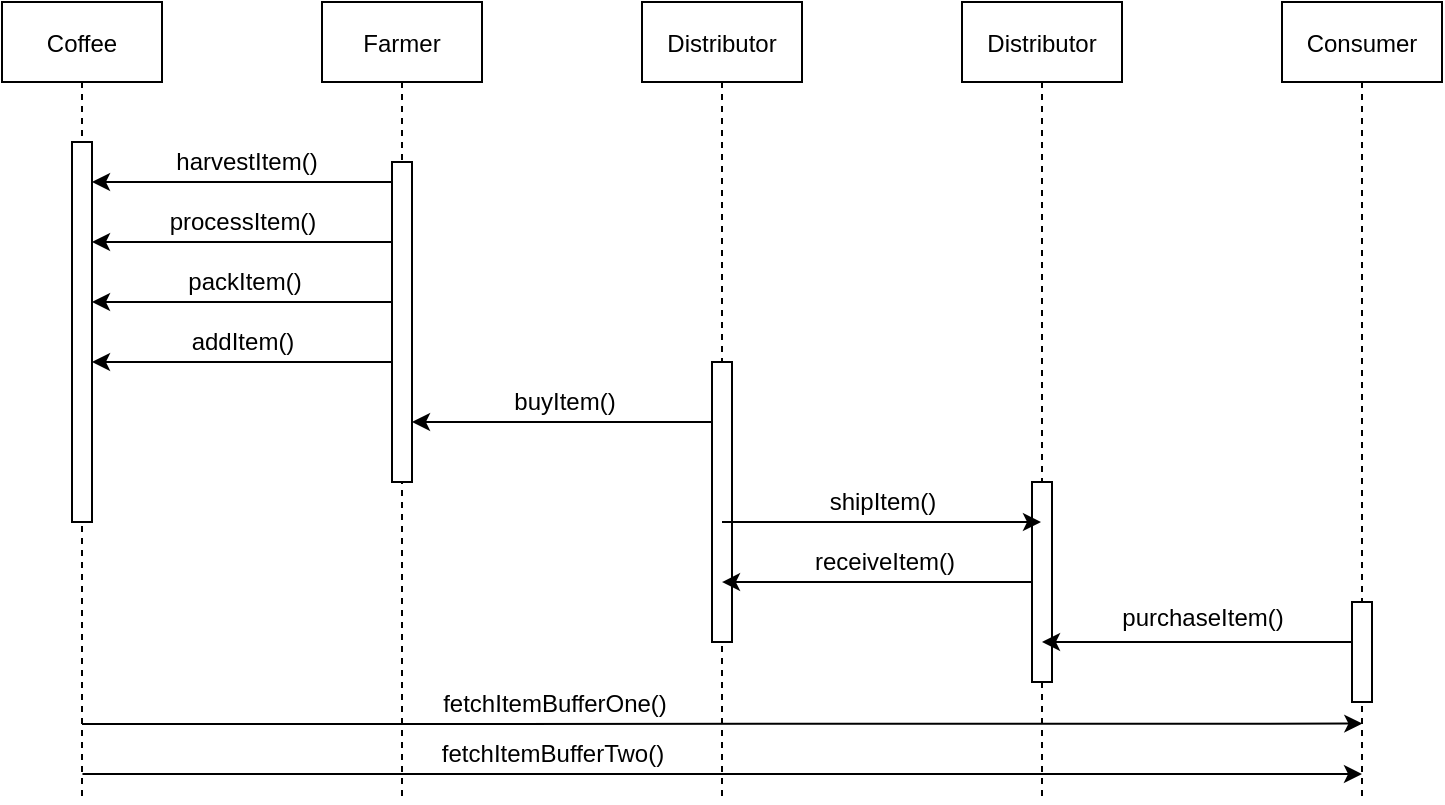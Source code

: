 <mxfile version="16.2.7" type="github">
  <diagram id="kgpKYQtTHZ0yAKxKKP6v" name="Page-1">
    <mxGraphModel dx="813" dy="405" grid="1" gridSize="10" guides="1" tooltips="1" connect="1" arrows="1" fold="1" page="1" pageScale="1" pageWidth="850" pageHeight="1100" math="0" shadow="0">
      <root>
        <mxCell id="0" />
        <mxCell id="1" parent="0" />
        <mxCell id="S7Xec3WN9F86lYyFSPIw-45" value="" style="edgeStyle=orthogonalEdgeStyle;rounded=0;orthogonalLoop=1;jettySize=auto;html=1;fontSize=12;entryX=0.502;entryY=0.902;entryDx=0;entryDy=0;entryPerimeter=0;" edge="1" parent="1" source="3nuBFxr9cyL0pnOWT2aG-1" target="S7Xec3WN9F86lYyFSPIw-7">
          <mxGeometry relative="1" as="geometry">
            <Array as="points">
              <mxPoint x="180" y="441" />
              <mxPoint x="180" y="441" />
            </Array>
          </mxGeometry>
        </mxCell>
        <mxCell id="S7Xec3WN9F86lYyFSPIw-46" value="fetchItemBufferOne()" style="edgeLabel;html=1;align=center;verticalAlign=middle;resizable=0;points=[];fontSize=12;" vertex="1" connectable="0" parent="S7Xec3WN9F86lYyFSPIw-45">
          <mxGeometry x="-0.165" y="-3" relative="1" as="geometry">
            <mxPoint x="-32" y="-13" as="offset" />
          </mxGeometry>
        </mxCell>
        <mxCell id="3nuBFxr9cyL0pnOWT2aG-1" value="Coffee" style="shape=umlLifeline;perimeter=lifelinePerimeter;container=1;collapsible=0;recursiveResize=0;rounded=0;shadow=0;strokeWidth=1;" parent="1" vertex="1">
          <mxGeometry x="40" y="80" width="80" height="400" as="geometry" />
        </mxCell>
        <mxCell id="3nuBFxr9cyL0pnOWT2aG-2" value="" style="points=[];perimeter=orthogonalPerimeter;rounded=0;shadow=0;strokeWidth=1;" parent="3nuBFxr9cyL0pnOWT2aG-1" vertex="1">
          <mxGeometry x="35" y="70" width="10" height="190" as="geometry" />
        </mxCell>
        <mxCell id="S7Xec3WN9F86lYyFSPIw-18" value="" style="edgeStyle=orthogonalEdgeStyle;rounded=0;orthogonalLoop=1;jettySize=auto;html=1;fontSize=12;exitX=0.516;exitY=0.296;exitDx=0;exitDy=0;exitPerimeter=0;" edge="1" parent="1" source="3nuBFxr9cyL0pnOWT2aG-5">
          <mxGeometry relative="1" as="geometry">
            <mxPoint x="170" y="130" as="sourcePoint" />
            <mxPoint x="85" y="170" as="targetPoint" />
            <Array as="points">
              <mxPoint x="241" y="170" />
            </Array>
          </mxGeometry>
        </mxCell>
        <mxCell id="S7Xec3WN9F86lYyFSPIw-19" value="harvestItem()" style="edgeLabel;html=1;align=center;verticalAlign=middle;resizable=0;points=[];fontSize=12;" vertex="1" connectable="0" parent="S7Xec3WN9F86lYyFSPIw-18">
          <mxGeometry x="-0.227" relative="1" as="geometry">
            <mxPoint x="-20" y="-10" as="offset" />
          </mxGeometry>
        </mxCell>
        <mxCell id="S7Xec3WN9F86lYyFSPIw-20" value="" style="edgeStyle=orthogonalEdgeStyle;rounded=0;orthogonalLoop=1;jettySize=auto;html=1;fontSize=12;" edge="1" parent="1" source="3nuBFxr9cyL0pnOWT2aG-5" target="3nuBFxr9cyL0pnOWT2aG-2">
          <mxGeometry relative="1" as="geometry">
            <Array as="points">
              <mxPoint x="160" y="200" />
              <mxPoint x="160" y="200" />
            </Array>
          </mxGeometry>
        </mxCell>
        <mxCell id="S7Xec3WN9F86lYyFSPIw-21" value="processItem()" style="edgeLabel;html=1;align=center;verticalAlign=middle;resizable=0;points=[];fontSize=12;" vertex="1" connectable="0" parent="S7Xec3WN9F86lYyFSPIw-20">
          <mxGeometry x="0.229" relative="1" as="geometry">
            <mxPoint x="15" y="-10" as="offset" />
          </mxGeometry>
        </mxCell>
        <mxCell id="S7Xec3WN9F86lYyFSPIw-22" value="" style="edgeStyle=orthogonalEdgeStyle;rounded=0;orthogonalLoop=1;jettySize=auto;html=1;fontSize=12;" edge="1" parent="1" source="3nuBFxr9cyL0pnOWT2aG-5" target="3nuBFxr9cyL0pnOWT2aG-2">
          <mxGeometry relative="1" as="geometry">
            <Array as="points">
              <mxPoint x="180" y="230" />
              <mxPoint x="180" y="230" />
            </Array>
          </mxGeometry>
        </mxCell>
        <mxCell id="S7Xec3WN9F86lYyFSPIw-23" value="packItem()" style="edgeLabel;html=1;align=center;verticalAlign=middle;resizable=0;points=[];fontSize=12;" vertex="1" connectable="0" parent="S7Xec3WN9F86lYyFSPIw-22">
          <mxGeometry x="0.218" y="-2" relative="1" as="geometry">
            <mxPoint x="15" y="-8" as="offset" />
          </mxGeometry>
        </mxCell>
        <mxCell id="S7Xec3WN9F86lYyFSPIw-24" value="" style="edgeStyle=orthogonalEdgeStyle;rounded=0;orthogonalLoop=1;jettySize=auto;html=1;fontSize=12;" edge="1" parent="1" source="3nuBFxr9cyL0pnOWT2aG-5" target="3nuBFxr9cyL0pnOWT2aG-2">
          <mxGeometry relative="1" as="geometry">
            <Array as="points">
              <mxPoint x="130" y="260" />
              <mxPoint x="130" y="260" />
            </Array>
          </mxGeometry>
        </mxCell>
        <mxCell id="S7Xec3WN9F86lYyFSPIw-25" value="addItem()" style="edgeLabel;html=1;align=center;verticalAlign=middle;resizable=0;points=[];fontSize=12;" vertex="1" connectable="0" parent="S7Xec3WN9F86lYyFSPIw-24">
          <mxGeometry x="-0.269" relative="1" as="geometry">
            <mxPoint x="-23" y="-10" as="offset" />
          </mxGeometry>
        </mxCell>
        <mxCell id="3nuBFxr9cyL0pnOWT2aG-5" value="Farmer" style="shape=umlLifeline;perimeter=lifelinePerimeter;container=1;collapsible=0;recursiveResize=0;rounded=0;shadow=0;strokeWidth=1;" parent="1" vertex="1">
          <mxGeometry x="200" y="80" width="80" height="300" as="geometry" />
        </mxCell>
        <mxCell id="3nuBFxr9cyL0pnOWT2aG-6" value="" style="points=[];perimeter=orthogonalPerimeter;rounded=0;shadow=0;strokeWidth=1;" parent="3nuBFxr9cyL0pnOWT2aG-5" vertex="1">
          <mxGeometry x="35" y="80" width="10" height="160" as="geometry" />
        </mxCell>
        <mxCell id="S7Xec3WN9F86lYyFSPIw-27" value="" style="edgeStyle=orthogonalEdgeStyle;rounded=0;orthogonalLoop=1;jettySize=auto;html=1;fontSize=12;" edge="1" parent="1" source="S7Xec3WN9F86lYyFSPIw-1" target="3nuBFxr9cyL0pnOWT2aG-6">
          <mxGeometry relative="1" as="geometry">
            <Array as="points">
              <mxPoint x="320" y="290" />
              <mxPoint x="320" y="290" />
            </Array>
          </mxGeometry>
        </mxCell>
        <mxCell id="S7Xec3WN9F86lYyFSPIw-28" value="&lt;div&gt;buyItem()&lt;/div&gt;" style="edgeLabel;html=1;align=center;verticalAlign=middle;resizable=0;points=[];fontSize=12;" vertex="1" connectable="0" parent="S7Xec3WN9F86lYyFSPIw-27">
          <mxGeometry x="0.76" relative="1" as="geometry">
            <mxPoint x="57" y="-10" as="offset" />
          </mxGeometry>
        </mxCell>
        <mxCell id="S7Xec3WN9F86lYyFSPIw-1" value="Distributor" style="shape=umlLifeline;perimeter=lifelinePerimeter;container=1;collapsible=0;recursiveResize=0;rounded=0;shadow=0;strokeWidth=1;" vertex="1" parent="1">
          <mxGeometry x="360" y="80" width="80" height="300" as="geometry" />
        </mxCell>
        <mxCell id="S7Xec3WN9F86lYyFSPIw-2" value="" style="points=[];perimeter=orthogonalPerimeter;rounded=0;shadow=0;strokeWidth=1;" vertex="1" parent="S7Xec3WN9F86lYyFSPIw-1">
          <mxGeometry x="35" y="180" width="10" height="90" as="geometry" />
        </mxCell>
        <mxCell id="S7Xec3WN9F86lYyFSPIw-4" value="Retailer" style="shape=umlLifeline;perimeter=lifelinePerimeter;container=1;collapsible=0;recursiveResize=0;rounded=0;shadow=0;strokeWidth=1;" vertex="1" parent="1">
          <mxGeometry x="520" y="80" width="80" height="400" as="geometry" />
        </mxCell>
        <mxCell id="S7Xec3WN9F86lYyFSPIw-29" value="Farmer" style="shape=umlLifeline;perimeter=lifelinePerimeter;container=1;collapsible=0;recursiveResize=0;rounded=0;shadow=0;strokeWidth=1;" vertex="1" parent="S7Xec3WN9F86lYyFSPIw-4">
          <mxGeometry x="-320" width="80" height="400" as="geometry" />
        </mxCell>
        <mxCell id="S7Xec3WN9F86lYyFSPIw-30" value="" style="points=[];perimeter=orthogonalPerimeter;rounded=0;shadow=0;strokeWidth=1;" vertex="1" parent="S7Xec3WN9F86lYyFSPIw-29">
          <mxGeometry x="35" y="80" width="10" height="160" as="geometry" />
        </mxCell>
        <mxCell id="S7Xec3WN9F86lYyFSPIw-31" value="Distributor" style="shape=umlLifeline;perimeter=lifelinePerimeter;container=1;collapsible=0;recursiveResize=0;rounded=0;shadow=0;strokeWidth=1;" vertex="1" parent="S7Xec3WN9F86lYyFSPIw-4">
          <mxGeometry x="-160" width="80" height="400" as="geometry" />
        </mxCell>
        <mxCell id="S7Xec3WN9F86lYyFSPIw-32" value="" style="points=[];perimeter=orthogonalPerimeter;rounded=0;shadow=0;strokeWidth=1;" vertex="1" parent="S7Xec3WN9F86lYyFSPIw-31">
          <mxGeometry x="35" y="180" width="10" height="140" as="geometry" />
        </mxCell>
        <mxCell id="S7Xec3WN9F86lYyFSPIw-41" value="" style="edgeStyle=orthogonalEdgeStyle;rounded=0;orthogonalLoop=1;jettySize=auto;html=1;fontSize=12;entryX=0.5;entryY=0.786;entryDx=0;entryDy=0;entryPerimeter=0;" edge="1" parent="S7Xec3WN9F86lYyFSPIw-4" source="S7Xec3WN9F86lYyFSPIw-38" target="S7Xec3WN9F86lYyFSPIw-32">
          <mxGeometry relative="1" as="geometry">
            <Array as="points">
              <mxPoint y="290" />
              <mxPoint y="290" />
            </Array>
          </mxGeometry>
        </mxCell>
        <mxCell id="S7Xec3WN9F86lYyFSPIw-42" value="receiveItem()" style="edgeLabel;html=1;align=center;verticalAlign=middle;resizable=0;points=[];fontSize=12;" vertex="1" connectable="0" parent="S7Xec3WN9F86lYyFSPIw-41">
          <mxGeometry x="-0.14" y="-1" relative="1" as="geometry">
            <mxPoint x="-8" y="-9" as="offset" />
          </mxGeometry>
        </mxCell>
        <mxCell id="S7Xec3WN9F86lYyFSPIw-37" value="Distributor" style="shape=umlLifeline;perimeter=lifelinePerimeter;container=1;collapsible=0;recursiveResize=0;rounded=0;shadow=0;strokeWidth=1;" vertex="1" parent="S7Xec3WN9F86lYyFSPIw-4">
          <mxGeometry width="80" height="400" as="geometry" />
        </mxCell>
        <mxCell id="S7Xec3WN9F86lYyFSPIw-38" value="" style="points=[];perimeter=orthogonalPerimeter;rounded=0;shadow=0;strokeWidth=1;" vertex="1" parent="S7Xec3WN9F86lYyFSPIw-37">
          <mxGeometry x="35" y="240" width="10" height="100" as="geometry" />
        </mxCell>
        <mxCell id="S7Xec3WN9F86lYyFSPIw-39" value="" style="edgeStyle=orthogonalEdgeStyle;rounded=0;orthogonalLoop=1;jettySize=auto;html=1;fontSize=12;" edge="1" parent="S7Xec3WN9F86lYyFSPIw-4" source="S7Xec3WN9F86lYyFSPIw-31" target="S7Xec3WN9F86lYyFSPIw-37">
          <mxGeometry relative="1" as="geometry">
            <Array as="points">
              <mxPoint x="-50" y="260" />
              <mxPoint x="-50" y="260" />
            </Array>
          </mxGeometry>
        </mxCell>
        <mxCell id="S7Xec3WN9F86lYyFSPIw-40" value="shipItem()" style="edgeLabel;html=1;align=center;verticalAlign=middle;resizable=0;points=[];fontSize=12;" vertex="1" connectable="0" parent="S7Xec3WN9F86lYyFSPIw-39">
          <mxGeometry x="-0.12" y="-1" relative="1" as="geometry">
            <mxPoint x="10" y="-11" as="offset" />
          </mxGeometry>
        </mxCell>
        <mxCell id="S7Xec3WN9F86lYyFSPIw-7" value="Consumer" style="shape=umlLifeline;perimeter=lifelinePerimeter;container=1;collapsible=0;recursiveResize=0;rounded=0;shadow=0;strokeWidth=1;" vertex="1" parent="1">
          <mxGeometry x="680" y="80" width="80" height="400" as="geometry" />
        </mxCell>
        <mxCell id="S7Xec3WN9F86lYyFSPIw-8" value="" style="points=[];perimeter=orthogonalPerimeter;rounded=0;shadow=0;strokeWidth=1;" vertex="1" parent="S7Xec3WN9F86lYyFSPIw-7">
          <mxGeometry x="35" y="300" width="10" height="50" as="geometry" />
        </mxCell>
        <mxCell id="S7Xec3WN9F86lYyFSPIw-43" value="" style="edgeStyle=orthogonalEdgeStyle;rounded=0;orthogonalLoop=1;jettySize=auto;html=1;fontSize=12;" edge="1" parent="S7Xec3WN9F86lYyFSPIw-7" source="S7Xec3WN9F86lYyFSPIw-8">
          <mxGeometry relative="1" as="geometry">
            <mxPoint x="-120" y="320" as="targetPoint" />
            <Array as="points">
              <mxPoint x="-120" y="320" />
            </Array>
          </mxGeometry>
        </mxCell>
        <mxCell id="S7Xec3WN9F86lYyFSPIw-44" value="purchaseItem()" style="edgeLabel;html=1;align=center;verticalAlign=middle;resizable=0;points=[];fontSize=12;" vertex="1" connectable="0" parent="S7Xec3WN9F86lYyFSPIw-43">
          <mxGeometry x="0.269" y="-1" relative="1" as="geometry">
            <mxPoint x="23" y="-11" as="offset" />
          </mxGeometry>
        </mxCell>
        <mxCell id="S7Xec3WN9F86lYyFSPIw-47" value="" style="edgeStyle=orthogonalEdgeStyle;rounded=0;orthogonalLoop=1;jettySize=auto;html=1;fontSize=12;" edge="1" parent="1">
          <mxGeometry relative="1" as="geometry">
            <mxPoint x="80.237" y="466" as="sourcePoint" />
            <mxPoint x="720" y="466" as="targetPoint" />
            <Array as="points">
              <mxPoint x="719.57" y="466" />
            </Array>
          </mxGeometry>
        </mxCell>
        <mxCell id="S7Xec3WN9F86lYyFSPIw-48" value="fetchItemBufferTwo()" style="edgeLabel;html=1;align=center;verticalAlign=middle;resizable=0;points=[];fontSize=12;" vertex="1" connectable="0" parent="S7Xec3WN9F86lYyFSPIw-47">
          <mxGeometry x="-0.165" y="-3" relative="1" as="geometry">
            <mxPoint x="-32" y="-13" as="offset" />
          </mxGeometry>
        </mxCell>
      </root>
    </mxGraphModel>
  </diagram>
</mxfile>
